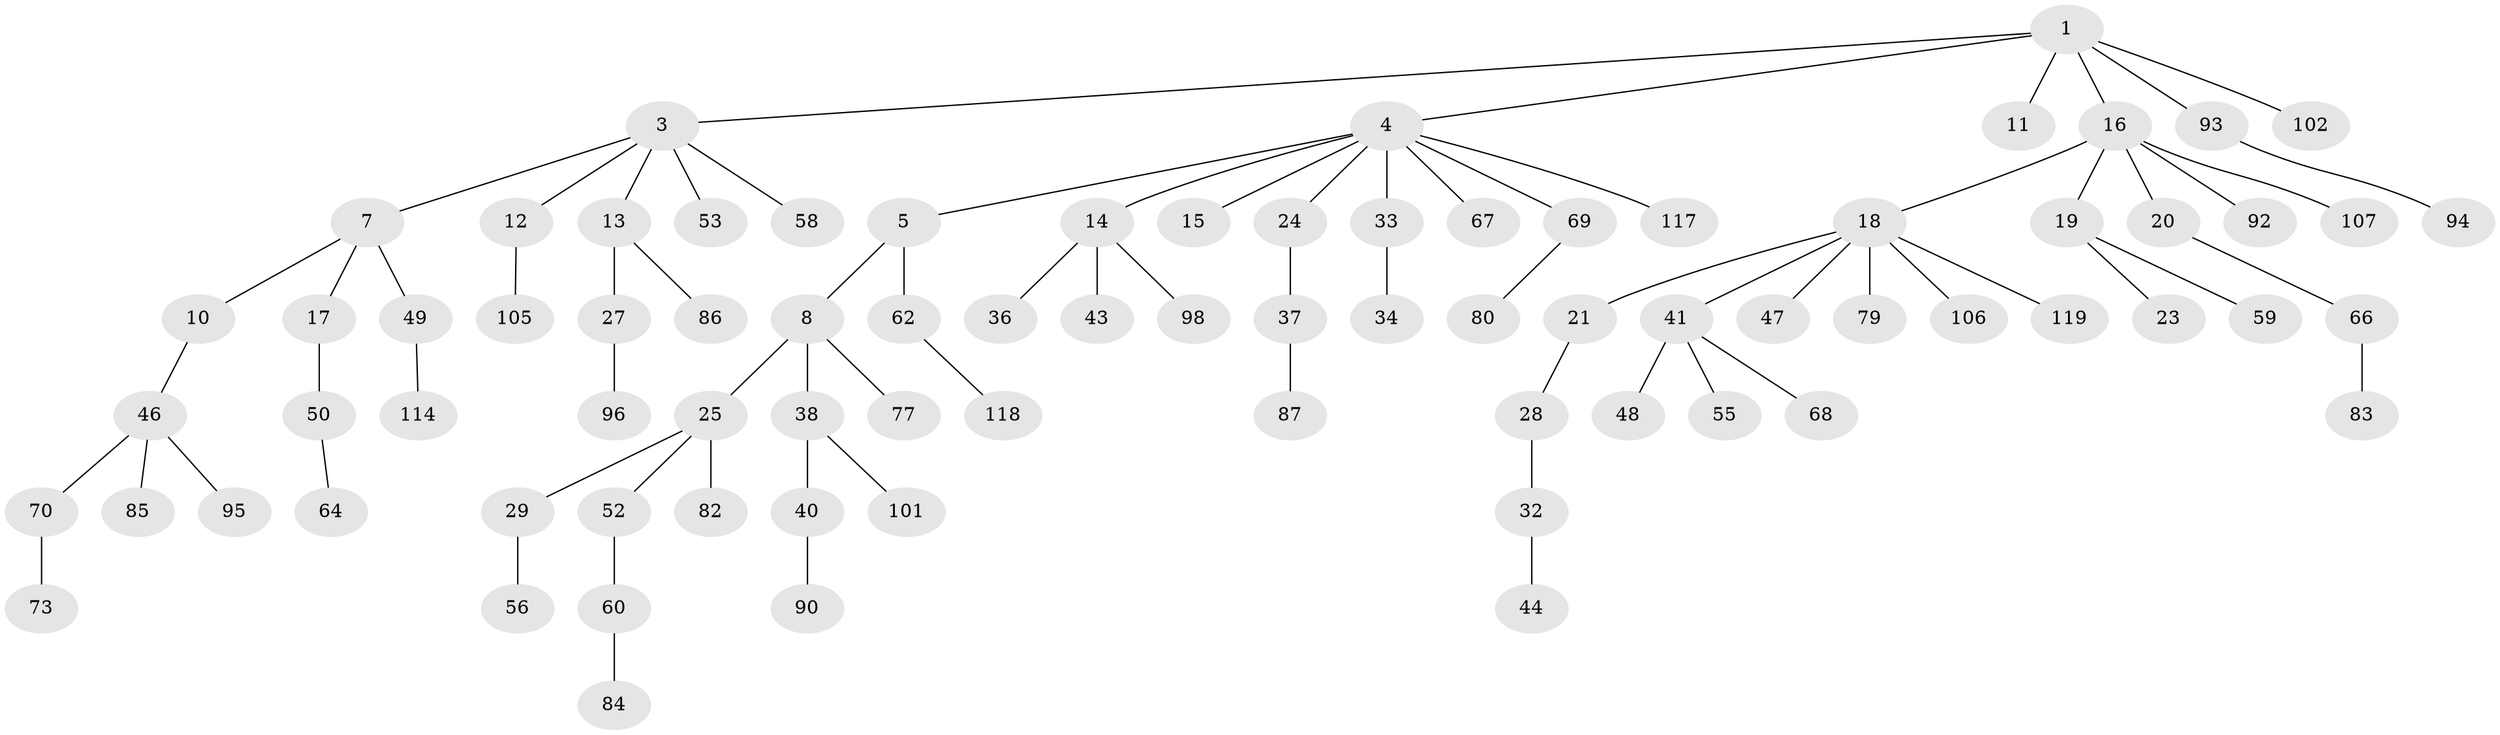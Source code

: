 // original degree distribution, {3: 0.13445378151260504, 5: 0.008403361344537815, 7: 0.01680672268907563, 8: 0.008403361344537815, 4: 0.04201680672268908, 2: 0.35294117647058826, 1: 0.42857142857142855, 6: 0.008403361344537815}
// Generated by graph-tools (version 1.1) at 2025/42/03/06/25 10:42:04]
// undirected, 79 vertices, 78 edges
graph export_dot {
graph [start="1"]
  node [color=gray90,style=filled];
  1 [super="+2"];
  3 [super="+103"];
  4 [super="+6"];
  5;
  7;
  8 [super="+9"];
  10;
  11;
  12 [super="+22"];
  13 [super="+57"];
  14 [super="+30"];
  15 [super="+42"];
  16 [super="+75"];
  17 [super="+72"];
  18 [super="+35"];
  19;
  20 [super="+51"];
  21 [super="+26"];
  23 [super="+99"];
  24 [super="+39"];
  25 [super="+81"];
  27 [super="+31"];
  28;
  29;
  32 [super="+74"];
  33;
  34;
  36 [super="+54"];
  37;
  38 [super="+61"];
  40 [super="+63"];
  41 [super="+45"];
  43 [super="+91"];
  44;
  46 [super="+65"];
  47;
  48 [super="+78"];
  49 [super="+111"];
  50;
  52 [super="+76"];
  53;
  55 [super="+112"];
  56;
  58;
  59 [super="+88"];
  60 [super="+89"];
  62 [super="+108"];
  64;
  66 [super="+71"];
  67 [super="+110"];
  68 [super="+104"];
  69;
  70;
  73;
  77;
  79;
  80 [super="+97"];
  82;
  83;
  84;
  85 [super="+109"];
  86;
  87 [super="+115"];
  90 [super="+100"];
  92;
  93;
  94;
  95;
  96 [super="+116"];
  98;
  101;
  102;
  105 [super="+113"];
  106;
  107;
  114;
  117;
  118;
  119;
  1 -- 3;
  1 -- 11;
  1 -- 16;
  1 -- 4;
  1 -- 102;
  1 -- 93;
  3 -- 7;
  3 -- 12;
  3 -- 13;
  3 -- 53;
  3 -- 58;
  4 -- 5;
  4 -- 15;
  4 -- 24;
  4 -- 33;
  4 -- 67;
  4 -- 69;
  4 -- 117;
  4 -- 14;
  5 -- 8;
  5 -- 62;
  7 -- 10;
  7 -- 17;
  7 -- 49;
  8 -- 38;
  8 -- 77;
  8 -- 25;
  10 -- 46;
  12 -- 105;
  13 -- 27;
  13 -- 86;
  14 -- 98;
  14 -- 43;
  14 -- 36;
  16 -- 18;
  16 -- 19;
  16 -- 20;
  16 -- 92;
  16 -- 107;
  17 -- 50;
  18 -- 21;
  18 -- 41;
  18 -- 79;
  18 -- 119;
  18 -- 106;
  18 -- 47;
  19 -- 23;
  19 -- 59;
  20 -- 66;
  21 -- 28;
  24 -- 37;
  25 -- 29;
  25 -- 52;
  25 -- 82;
  27 -- 96;
  28 -- 32;
  29 -- 56;
  32 -- 44;
  33 -- 34;
  37 -- 87;
  38 -- 40;
  38 -- 101;
  40 -- 90;
  41 -- 48;
  41 -- 68;
  41 -- 55;
  46 -- 85;
  46 -- 70;
  46 -- 95;
  49 -- 114;
  50 -- 64;
  52 -- 60;
  60 -- 84;
  62 -- 118;
  66 -- 83;
  69 -- 80;
  70 -- 73;
  93 -- 94;
}
